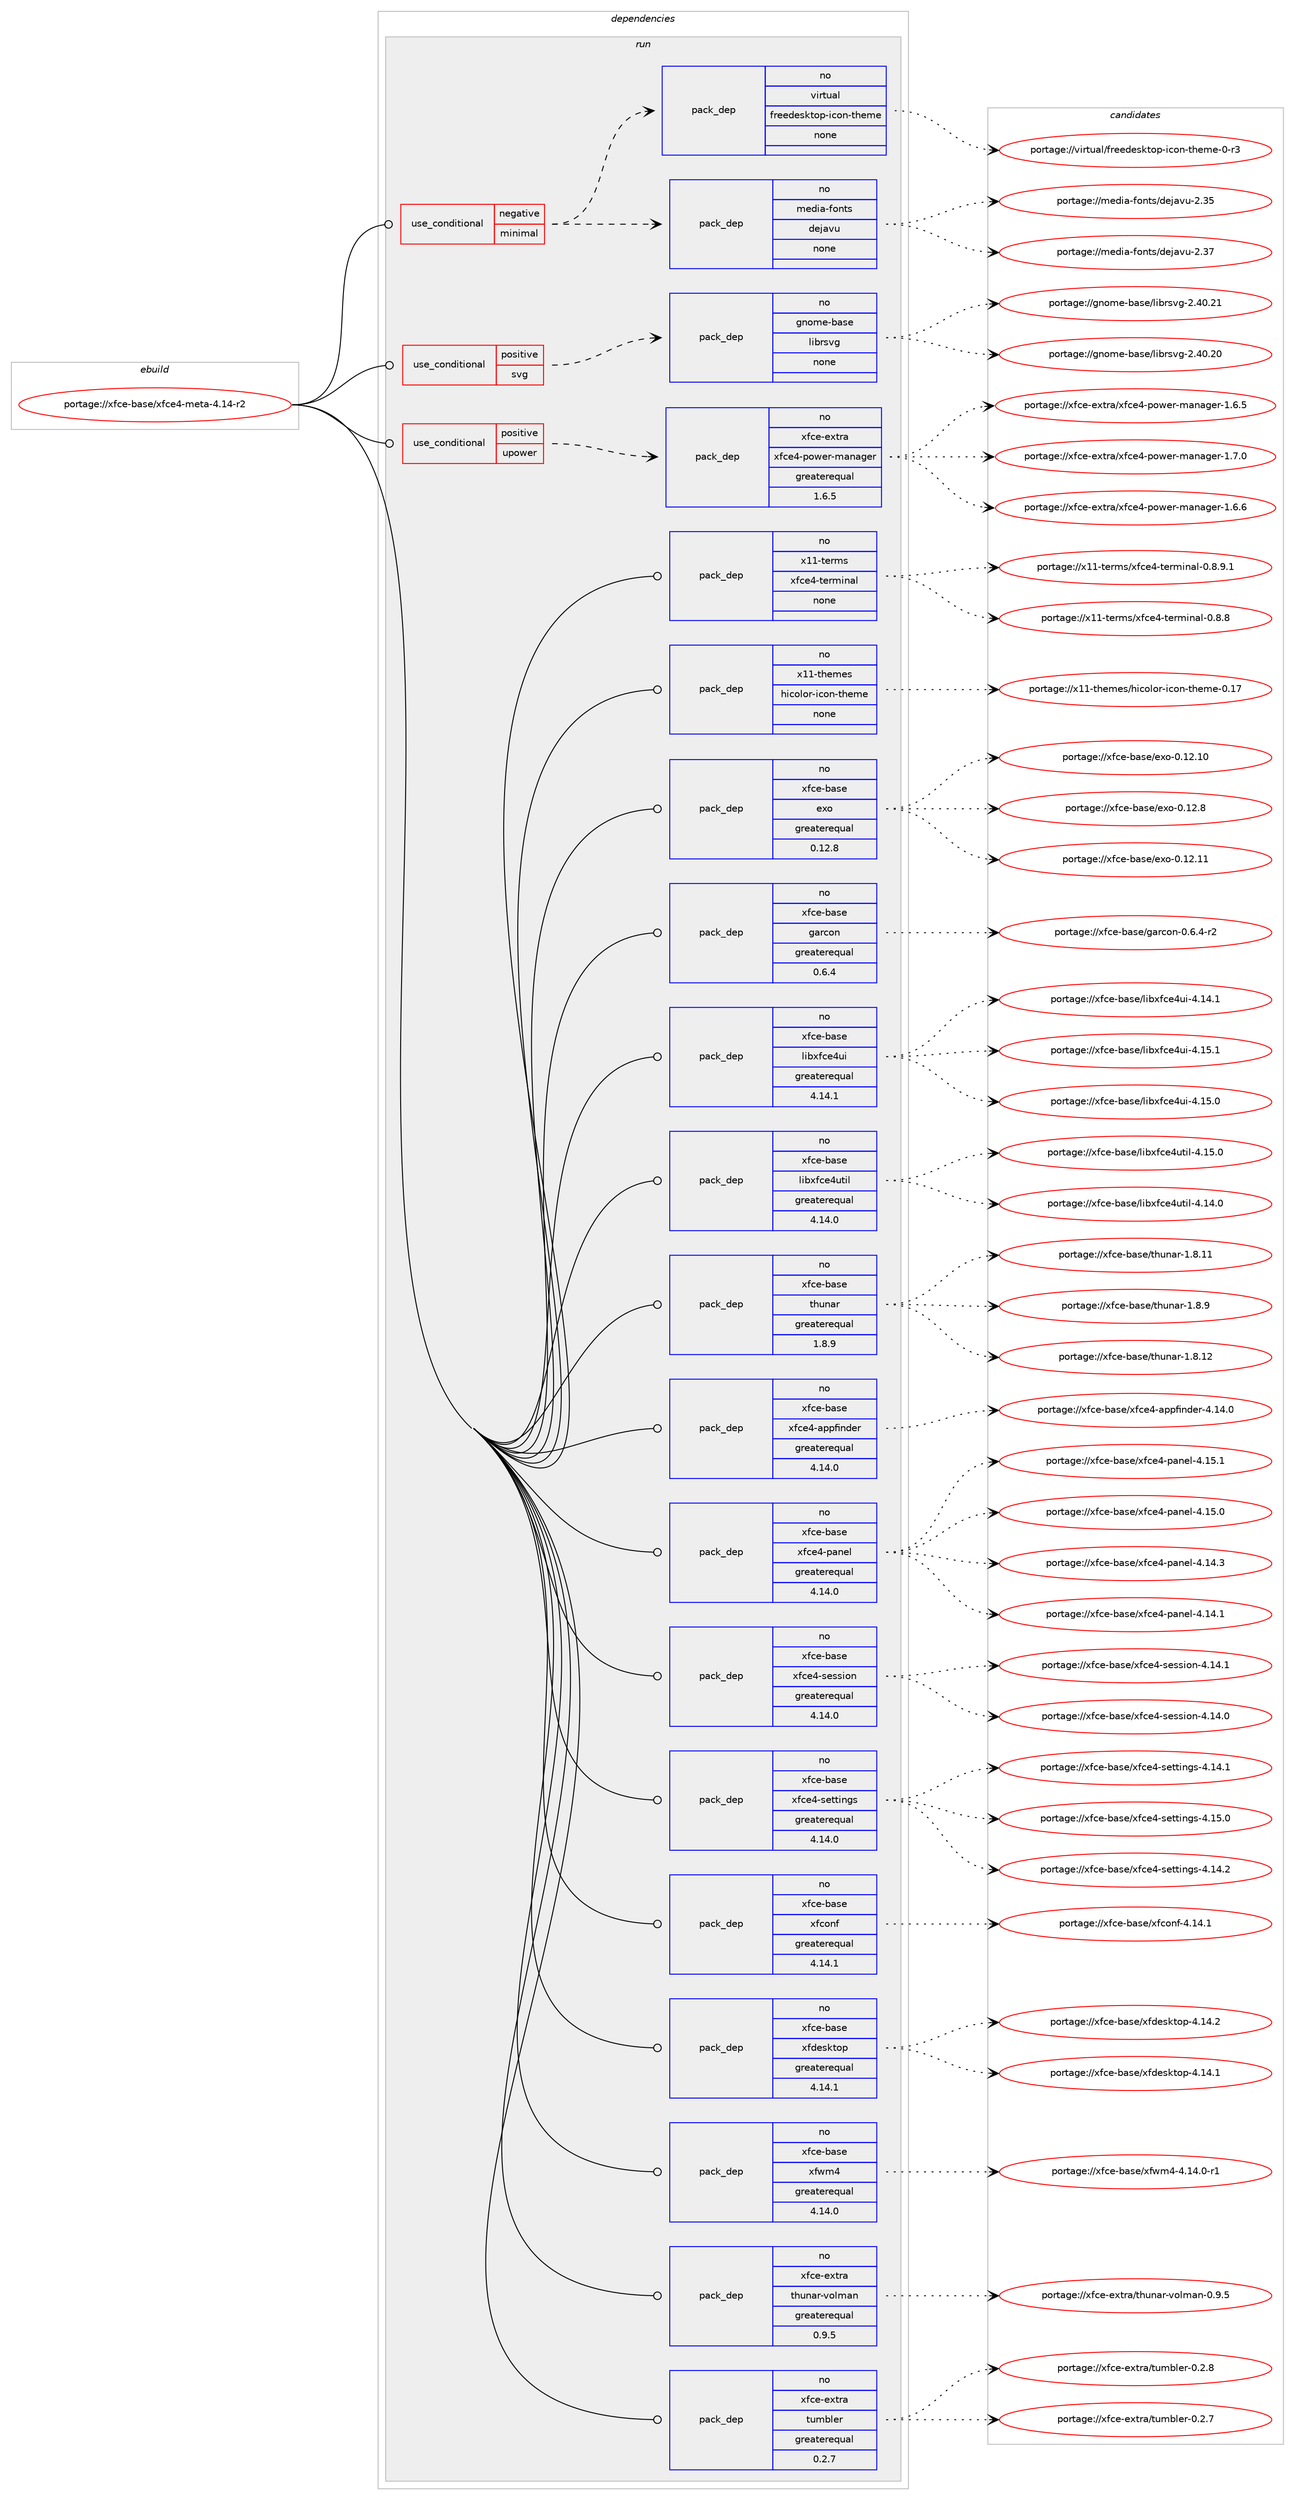 digraph prolog {

# *************
# Graph options
# *************

newrank=true;
concentrate=true;
compound=true;
graph [rankdir=LR,fontname=Helvetica,fontsize=10,ranksep=1.5];#, ranksep=2.5, nodesep=0.2];
edge  [arrowhead=vee];
node  [fontname=Helvetica,fontsize=10];

# **********
# The ebuild
# **********

subgraph cluster_leftcol {
color=gray;
rank=same;
label=<<i>ebuild</i>>;
id [label="portage://xfce-base/xfce4-meta-4.14-r2", color=red, width=4, href="../xfce-base/xfce4-meta-4.14-r2.svg"];
}

# ****************
# The dependencies
# ****************

subgraph cluster_midcol {
color=gray;
label=<<i>dependencies</i>>;
subgraph cluster_compile {
fillcolor="#eeeeee";
style=filled;
label=<<i>compile</i>>;
}
subgraph cluster_compileandrun {
fillcolor="#eeeeee";
style=filled;
label=<<i>compile and run</i>>;
}
subgraph cluster_run {
fillcolor="#eeeeee";
style=filled;
label=<<i>run</i>>;
subgraph cond133 {
dependency1183 [label=<<TABLE BORDER="0" CELLBORDER="1" CELLSPACING="0" CELLPADDING="4"><TR><TD ROWSPAN="3" CELLPADDING="10">use_conditional</TD></TR><TR><TD>negative</TD></TR><TR><TD>minimal</TD></TR></TABLE>>, shape=none, color=red];
subgraph pack1040 {
dependency1184 [label=<<TABLE BORDER="0" CELLBORDER="1" CELLSPACING="0" CELLPADDING="4" WIDTH="220"><TR><TD ROWSPAN="6" CELLPADDING="30">pack_dep</TD></TR><TR><TD WIDTH="110">no</TD></TR><TR><TD>media-fonts</TD></TR><TR><TD>dejavu</TD></TR><TR><TD>none</TD></TR><TR><TD></TD></TR></TABLE>>, shape=none, color=blue];
}
dependency1183:e -> dependency1184:w [weight=20,style="dashed",arrowhead="vee"];
subgraph pack1041 {
dependency1185 [label=<<TABLE BORDER="0" CELLBORDER="1" CELLSPACING="0" CELLPADDING="4" WIDTH="220"><TR><TD ROWSPAN="6" CELLPADDING="30">pack_dep</TD></TR><TR><TD WIDTH="110">no</TD></TR><TR><TD>virtual</TD></TR><TR><TD>freedesktop-icon-theme</TD></TR><TR><TD>none</TD></TR><TR><TD></TD></TR></TABLE>>, shape=none, color=blue];
}
dependency1183:e -> dependency1185:w [weight=20,style="dashed",arrowhead="vee"];
}
id:e -> dependency1183:w [weight=20,style="solid",arrowhead="odot"];
subgraph cond134 {
dependency1186 [label=<<TABLE BORDER="0" CELLBORDER="1" CELLSPACING="0" CELLPADDING="4"><TR><TD ROWSPAN="3" CELLPADDING="10">use_conditional</TD></TR><TR><TD>positive</TD></TR><TR><TD>svg</TD></TR></TABLE>>, shape=none, color=red];
subgraph pack1042 {
dependency1187 [label=<<TABLE BORDER="0" CELLBORDER="1" CELLSPACING="0" CELLPADDING="4" WIDTH="220"><TR><TD ROWSPAN="6" CELLPADDING="30">pack_dep</TD></TR><TR><TD WIDTH="110">no</TD></TR><TR><TD>gnome-base</TD></TR><TR><TD>librsvg</TD></TR><TR><TD>none</TD></TR><TR><TD></TD></TR></TABLE>>, shape=none, color=blue];
}
dependency1186:e -> dependency1187:w [weight=20,style="dashed",arrowhead="vee"];
}
id:e -> dependency1186:w [weight=20,style="solid",arrowhead="odot"];
subgraph cond135 {
dependency1188 [label=<<TABLE BORDER="0" CELLBORDER="1" CELLSPACING="0" CELLPADDING="4"><TR><TD ROWSPAN="3" CELLPADDING="10">use_conditional</TD></TR><TR><TD>positive</TD></TR><TR><TD>upower</TD></TR></TABLE>>, shape=none, color=red];
subgraph pack1043 {
dependency1189 [label=<<TABLE BORDER="0" CELLBORDER="1" CELLSPACING="0" CELLPADDING="4" WIDTH="220"><TR><TD ROWSPAN="6" CELLPADDING="30">pack_dep</TD></TR><TR><TD WIDTH="110">no</TD></TR><TR><TD>xfce-extra</TD></TR><TR><TD>xfce4-power-manager</TD></TR><TR><TD>greaterequal</TD></TR><TR><TD>1.6.5</TD></TR></TABLE>>, shape=none, color=blue];
}
dependency1188:e -> dependency1189:w [weight=20,style="dashed",arrowhead="vee"];
}
id:e -> dependency1188:w [weight=20,style="solid",arrowhead="odot"];
subgraph pack1044 {
dependency1190 [label=<<TABLE BORDER="0" CELLBORDER="1" CELLSPACING="0" CELLPADDING="4" WIDTH="220"><TR><TD ROWSPAN="6" CELLPADDING="30">pack_dep</TD></TR><TR><TD WIDTH="110">no</TD></TR><TR><TD>x11-terms</TD></TR><TR><TD>xfce4-terminal</TD></TR><TR><TD>none</TD></TR><TR><TD></TD></TR></TABLE>>, shape=none, color=blue];
}
id:e -> dependency1190:w [weight=20,style="solid",arrowhead="odot"];
subgraph pack1045 {
dependency1191 [label=<<TABLE BORDER="0" CELLBORDER="1" CELLSPACING="0" CELLPADDING="4" WIDTH="220"><TR><TD ROWSPAN="6" CELLPADDING="30">pack_dep</TD></TR><TR><TD WIDTH="110">no</TD></TR><TR><TD>x11-themes</TD></TR><TR><TD>hicolor-icon-theme</TD></TR><TR><TD>none</TD></TR><TR><TD></TD></TR></TABLE>>, shape=none, color=blue];
}
id:e -> dependency1191:w [weight=20,style="solid",arrowhead="odot"];
subgraph pack1046 {
dependency1192 [label=<<TABLE BORDER="0" CELLBORDER="1" CELLSPACING="0" CELLPADDING="4" WIDTH="220"><TR><TD ROWSPAN="6" CELLPADDING="30">pack_dep</TD></TR><TR><TD WIDTH="110">no</TD></TR><TR><TD>xfce-base</TD></TR><TR><TD>exo</TD></TR><TR><TD>greaterequal</TD></TR><TR><TD>0.12.8</TD></TR></TABLE>>, shape=none, color=blue];
}
id:e -> dependency1192:w [weight=20,style="solid",arrowhead="odot"];
subgraph pack1047 {
dependency1193 [label=<<TABLE BORDER="0" CELLBORDER="1" CELLSPACING="0" CELLPADDING="4" WIDTH="220"><TR><TD ROWSPAN="6" CELLPADDING="30">pack_dep</TD></TR><TR><TD WIDTH="110">no</TD></TR><TR><TD>xfce-base</TD></TR><TR><TD>garcon</TD></TR><TR><TD>greaterequal</TD></TR><TR><TD>0.6.4</TD></TR></TABLE>>, shape=none, color=blue];
}
id:e -> dependency1193:w [weight=20,style="solid",arrowhead="odot"];
subgraph pack1048 {
dependency1194 [label=<<TABLE BORDER="0" CELLBORDER="1" CELLSPACING="0" CELLPADDING="4" WIDTH="220"><TR><TD ROWSPAN="6" CELLPADDING="30">pack_dep</TD></TR><TR><TD WIDTH="110">no</TD></TR><TR><TD>xfce-base</TD></TR><TR><TD>libxfce4ui</TD></TR><TR><TD>greaterequal</TD></TR><TR><TD>4.14.1</TD></TR></TABLE>>, shape=none, color=blue];
}
id:e -> dependency1194:w [weight=20,style="solid",arrowhead="odot"];
subgraph pack1049 {
dependency1195 [label=<<TABLE BORDER="0" CELLBORDER="1" CELLSPACING="0" CELLPADDING="4" WIDTH="220"><TR><TD ROWSPAN="6" CELLPADDING="30">pack_dep</TD></TR><TR><TD WIDTH="110">no</TD></TR><TR><TD>xfce-base</TD></TR><TR><TD>libxfce4util</TD></TR><TR><TD>greaterequal</TD></TR><TR><TD>4.14.0</TD></TR></TABLE>>, shape=none, color=blue];
}
id:e -> dependency1195:w [weight=20,style="solid",arrowhead="odot"];
subgraph pack1050 {
dependency1196 [label=<<TABLE BORDER="0" CELLBORDER="1" CELLSPACING="0" CELLPADDING="4" WIDTH="220"><TR><TD ROWSPAN="6" CELLPADDING="30">pack_dep</TD></TR><TR><TD WIDTH="110">no</TD></TR><TR><TD>xfce-base</TD></TR><TR><TD>thunar</TD></TR><TR><TD>greaterequal</TD></TR><TR><TD>1.8.9</TD></TR></TABLE>>, shape=none, color=blue];
}
id:e -> dependency1196:w [weight=20,style="solid",arrowhead="odot"];
subgraph pack1051 {
dependency1197 [label=<<TABLE BORDER="0" CELLBORDER="1" CELLSPACING="0" CELLPADDING="4" WIDTH="220"><TR><TD ROWSPAN="6" CELLPADDING="30">pack_dep</TD></TR><TR><TD WIDTH="110">no</TD></TR><TR><TD>xfce-base</TD></TR><TR><TD>xfce4-appfinder</TD></TR><TR><TD>greaterequal</TD></TR><TR><TD>4.14.0</TD></TR></TABLE>>, shape=none, color=blue];
}
id:e -> dependency1197:w [weight=20,style="solid",arrowhead="odot"];
subgraph pack1052 {
dependency1198 [label=<<TABLE BORDER="0" CELLBORDER="1" CELLSPACING="0" CELLPADDING="4" WIDTH="220"><TR><TD ROWSPAN="6" CELLPADDING="30">pack_dep</TD></TR><TR><TD WIDTH="110">no</TD></TR><TR><TD>xfce-base</TD></TR><TR><TD>xfce4-panel</TD></TR><TR><TD>greaterequal</TD></TR><TR><TD>4.14.0</TD></TR></TABLE>>, shape=none, color=blue];
}
id:e -> dependency1198:w [weight=20,style="solid",arrowhead="odot"];
subgraph pack1053 {
dependency1199 [label=<<TABLE BORDER="0" CELLBORDER="1" CELLSPACING="0" CELLPADDING="4" WIDTH="220"><TR><TD ROWSPAN="6" CELLPADDING="30">pack_dep</TD></TR><TR><TD WIDTH="110">no</TD></TR><TR><TD>xfce-base</TD></TR><TR><TD>xfce4-session</TD></TR><TR><TD>greaterequal</TD></TR><TR><TD>4.14.0</TD></TR></TABLE>>, shape=none, color=blue];
}
id:e -> dependency1199:w [weight=20,style="solid",arrowhead="odot"];
subgraph pack1054 {
dependency1200 [label=<<TABLE BORDER="0" CELLBORDER="1" CELLSPACING="0" CELLPADDING="4" WIDTH="220"><TR><TD ROWSPAN="6" CELLPADDING="30">pack_dep</TD></TR><TR><TD WIDTH="110">no</TD></TR><TR><TD>xfce-base</TD></TR><TR><TD>xfce4-settings</TD></TR><TR><TD>greaterequal</TD></TR><TR><TD>4.14.0</TD></TR></TABLE>>, shape=none, color=blue];
}
id:e -> dependency1200:w [weight=20,style="solid",arrowhead="odot"];
subgraph pack1055 {
dependency1201 [label=<<TABLE BORDER="0" CELLBORDER="1" CELLSPACING="0" CELLPADDING="4" WIDTH="220"><TR><TD ROWSPAN="6" CELLPADDING="30">pack_dep</TD></TR><TR><TD WIDTH="110">no</TD></TR><TR><TD>xfce-base</TD></TR><TR><TD>xfconf</TD></TR><TR><TD>greaterequal</TD></TR><TR><TD>4.14.1</TD></TR></TABLE>>, shape=none, color=blue];
}
id:e -> dependency1201:w [weight=20,style="solid",arrowhead="odot"];
subgraph pack1056 {
dependency1202 [label=<<TABLE BORDER="0" CELLBORDER="1" CELLSPACING="0" CELLPADDING="4" WIDTH="220"><TR><TD ROWSPAN="6" CELLPADDING="30">pack_dep</TD></TR><TR><TD WIDTH="110">no</TD></TR><TR><TD>xfce-base</TD></TR><TR><TD>xfdesktop</TD></TR><TR><TD>greaterequal</TD></TR><TR><TD>4.14.1</TD></TR></TABLE>>, shape=none, color=blue];
}
id:e -> dependency1202:w [weight=20,style="solid",arrowhead="odot"];
subgraph pack1057 {
dependency1203 [label=<<TABLE BORDER="0" CELLBORDER="1" CELLSPACING="0" CELLPADDING="4" WIDTH="220"><TR><TD ROWSPAN="6" CELLPADDING="30">pack_dep</TD></TR><TR><TD WIDTH="110">no</TD></TR><TR><TD>xfce-base</TD></TR><TR><TD>xfwm4</TD></TR><TR><TD>greaterequal</TD></TR><TR><TD>4.14.0</TD></TR></TABLE>>, shape=none, color=blue];
}
id:e -> dependency1203:w [weight=20,style="solid",arrowhead="odot"];
subgraph pack1058 {
dependency1204 [label=<<TABLE BORDER="0" CELLBORDER="1" CELLSPACING="0" CELLPADDING="4" WIDTH="220"><TR><TD ROWSPAN="6" CELLPADDING="30">pack_dep</TD></TR><TR><TD WIDTH="110">no</TD></TR><TR><TD>xfce-extra</TD></TR><TR><TD>thunar-volman</TD></TR><TR><TD>greaterequal</TD></TR><TR><TD>0.9.5</TD></TR></TABLE>>, shape=none, color=blue];
}
id:e -> dependency1204:w [weight=20,style="solid",arrowhead="odot"];
subgraph pack1059 {
dependency1205 [label=<<TABLE BORDER="0" CELLBORDER="1" CELLSPACING="0" CELLPADDING="4" WIDTH="220"><TR><TD ROWSPAN="6" CELLPADDING="30">pack_dep</TD></TR><TR><TD WIDTH="110">no</TD></TR><TR><TD>xfce-extra</TD></TR><TR><TD>tumbler</TD></TR><TR><TD>greaterequal</TD></TR><TR><TD>0.2.7</TD></TR></TABLE>>, shape=none, color=blue];
}
id:e -> dependency1205:w [weight=20,style="solid",arrowhead="odot"];
}
}

# **************
# The candidates
# **************

subgraph cluster_choices {
rank=same;
color=gray;
label=<<i>candidates</i>>;

subgraph choice1040 {
color=black;
nodesep=1;
choice109101100105974510211111011611547100101106971181174550465155 [label="portage://media-fonts/dejavu-2.37", color=red, width=4,href="../media-fonts/dejavu-2.37.svg"];
choice109101100105974510211111011611547100101106971181174550465153 [label="portage://media-fonts/dejavu-2.35", color=red, width=4,href="../media-fonts/dejavu-2.35.svg"];
dependency1184:e -> choice109101100105974510211111011611547100101106971181174550465155:w [style=dotted,weight="100"];
dependency1184:e -> choice109101100105974510211111011611547100101106971181174550465153:w [style=dotted,weight="100"];
}
subgraph choice1041 {
color=black;
nodesep=1;
choice118105114116117971084710211410110110010111510711611111245105991111104511610410110910145484511451 [label="portage://virtual/freedesktop-icon-theme-0-r3", color=red, width=4,href="../virtual/freedesktop-icon-theme-0-r3.svg"];
dependency1185:e -> choice118105114116117971084710211410110110010111510711611111245105991111104511610410110910145484511451:w [style=dotted,weight="100"];
}
subgraph choice1042 {
color=black;
nodesep=1;
choice10311011110910145989711510147108105981141151181034550465248465049 [label="portage://gnome-base/librsvg-2.40.21", color=red, width=4,href="../gnome-base/librsvg-2.40.21.svg"];
choice10311011110910145989711510147108105981141151181034550465248465048 [label="portage://gnome-base/librsvg-2.40.20", color=red, width=4,href="../gnome-base/librsvg-2.40.20.svg"];
dependency1187:e -> choice10311011110910145989711510147108105981141151181034550465248465049:w [style=dotted,weight="100"];
dependency1187:e -> choice10311011110910145989711510147108105981141151181034550465248465048:w [style=dotted,weight="100"];
}
subgraph choice1043 {
color=black;
nodesep=1;
choice12010299101451011201161149747120102991015245112111119101114451099711097103101114454946554648 [label="portage://xfce-extra/xfce4-power-manager-1.7.0", color=red, width=4,href="../xfce-extra/xfce4-power-manager-1.7.0.svg"];
choice12010299101451011201161149747120102991015245112111119101114451099711097103101114454946544654 [label="portage://xfce-extra/xfce4-power-manager-1.6.6", color=red, width=4,href="../xfce-extra/xfce4-power-manager-1.6.6.svg"];
choice12010299101451011201161149747120102991015245112111119101114451099711097103101114454946544653 [label="portage://xfce-extra/xfce4-power-manager-1.6.5", color=red, width=4,href="../xfce-extra/xfce4-power-manager-1.6.5.svg"];
dependency1189:e -> choice12010299101451011201161149747120102991015245112111119101114451099711097103101114454946554648:w [style=dotted,weight="100"];
dependency1189:e -> choice12010299101451011201161149747120102991015245112111119101114451099711097103101114454946544654:w [style=dotted,weight="100"];
dependency1189:e -> choice12010299101451011201161149747120102991015245112111119101114451099711097103101114454946544653:w [style=dotted,weight="100"];
}
subgraph choice1044 {
color=black;
nodesep=1;
choice12049494511610111410911547120102991015245116101114109105110971084548465646574649 [label="portage://x11-terms/xfce4-terminal-0.8.9.1", color=red, width=4,href="../x11-terms/xfce4-terminal-0.8.9.1.svg"];
choice1204949451161011141091154712010299101524511610111410910511097108454846564656 [label="portage://x11-terms/xfce4-terminal-0.8.8", color=red, width=4,href="../x11-terms/xfce4-terminal-0.8.8.svg"];
dependency1190:e -> choice12049494511610111410911547120102991015245116101114109105110971084548465646574649:w [style=dotted,weight="100"];
dependency1190:e -> choice1204949451161011141091154712010299101524511610111410910511097108454846564656:w [style=dotted,weight="100"];
}
subgraph choice1045 {
color=black;
nodesep=1;
choice12049494511610410110910111547104105991111081111144510599111110451161041011091014548464955 [label="portage://x11-themes/hicolor-icon-theme-0.17", color=red, width=4,href="../x11-themes/hicolor-icon-theme-0.17.svg"];
dependency1191:e -> choice12049494511610410110910111547104105991111081111144510599111110451161041011091014548464955:w [style=dotted,weight="100"];
}
subgraph choice1046 {
color=black;
nodesep=1;
choice120102991014598971151014710112011145484649504656 [label="portage://xfce-base/exo-0.12.8", color=red, width=4,href="../xfce-base/exo-0.12.8.svg"];
choice12010299101459897115101471011201114548464950464949 [label="portage://xfce-base/exo-0.12.11", color=red, width=4,href="../xfce-base/exo-0.12.11.svg"];
choice12010299101459897115101471011201114548464950464948 [label="portage://xfce-base/exo-0.12.10", color=red, width=4,href="../xfce-base/exo-0.12.10.svg"];
dependency1192:e -> choice120102991014598971151014710112011145484649504656:w [style=dotted,weight="100"];
dependency1192:e -> choice12010299101459897115101471011201114548464950464949:w [style=dotted,weight="100"];
dependency1192:e -> choice12010299101459897115101471011201114548464950464948:w [style=dotted,weight="100"];
}
subgraph choice1047 {
color=black;
nodesep=1;
choice120102991014598971151014710397114991111104548465446524511450 [label="portage://xfce-base/garcon-0.6.4-r2", color=red, width=4,href="../xfce-base/garcon-0.6.4-r2.svg"];
dependency1193:e -> choice120102991014598971151014710397114991111104548465446524511450:w [style=dotted,weight="100"];
}
subgraph choice1048 {
color=black;
nodesep=1;
choice120102991014598971151014710810598120102991015211710545524649534649 [label="portage://xfce-base/libxfce4ui-4.15.1", color=red, width=4,href="../xfce-base/libxfce4ui-4.15.1.svg"];
choice120102991014598971151014710810598120102991015211710545524649534648 [label="portage://xfce-base/libxfce4ui-4.15.0", color=red, width=4,href="../xfce-base/libxfce4ui-4.15.0.svg"];
choice120102991014598971151014710810598120102991015211710545524649524649 [label="portage://xfce-base/libxfce4ui-4.14.1", color=red, width=4,href="../xfce-base/libxfce4ui-4.14.1.svg"];
dependency1194:e -> choice120102991014598971151014710810598120102991015211710545524649534649:w [style=dotted,weight="100"];
dependency1194:e -> choice120102991014598971151014710810598120102991015211710545524649534648:w [style=dotted,weight="100"];
dependency1194:e -> choice120102991014598971151014710810598120102991015211710545524649524649:w [style=dotted,weight="100"];
}
subgraph choice1049 {
color=black;
nodesep=1;
choice120102991014598971151014710810598120102991015211711610510845524649534648 [label="portage://xfce-base/libxfce4util-4.15.0", color=red, width=4,href="../xfce-base/libxfce4util-4.15.0.svg"];
choice120102991014598971151014710810598120102991015211711610510845524649524648 [label="portage://xfce-base/libxfce4util-4.14.0", color=red, width=4,href="../xfce-base/libxfce4util-4.14.0.svg"];
dependency1195:e -> choice120102991014598971151014710810598120102991015211711610510845524649534648:w [style=dotted,weight="100"];
dependency1195:e -> choice120102991014598971151014710810598120102991015211711610510845524649524648:w [style=dotted,weight="100"];
}
subgraph choice1050 {
color=black;
nodesep=1;
choice120102991014598971151014711610411711097114454946564657 [label="portage://xfce-base/thunar-1.8.9", color=red, width=4,href="../xfce-base/thunar-1.8.9.svg"];
choice12010299101459897115101471161041171109711445494656464950 [label="portage://xfce-base/thunar-1.8.12", color=red, width=4,href="../xfce-base/thunar-1.8.12.svg"];
choice12010299101459897115101471161041171109711445494656464949 [label="portage://xfce-base/thunar-1.8.11", color=red, width=4,href="../xfce-base/thunar-1.8.11.svg"];
dependency1196:e -> choice120102991014598971151014711610411711097114454946564657:w [style=dotted,weight="100"];
dependency1196:e -> choice12010299101459897115101471161041171109711445494656464950:w [style=dotted,weight="100"];
dependency1196:e -> choice12010299101459897115101471161041171109711445494656464949:w [style=dotted,weight="100"];
}
subgraph choice1051 {
color=black;
nodesep=1;
choice12010299101459897115101471201029910152459711211210210511010010111445524649524648 [label="portage://xfce-base/xfce4-appfinder-4.14.0", color=red, width=4,href="../xfce-base/xfce4-appfinder-4.14.0.svg"];
dependency1197:e -> choice12010299101459897115101471201029910152459711211210210511010010111445524649524648:w [style=dotted,weight="100"];
}
subgraph choice1052 {
color=black;
nodesep=1;
choice12010299101459897115101471201029910152451129711010110845524649534649 [label="portage://xfce-base/xfce4-panel-4.15.1", color=red, width=4,href="../xfce-base/xfce4-panel-4.15.1.svg"];
choice12010299101459897115101471201029910152451129711010110845524649534648 [label="portage://xfce-base/xfce4-panel-4.15.0", color=red, width=4,href="../xfce-base/xfce4-panel-4.15.0.svg"];
choice12010299101459897115101471201029910152451129711010110845524649524651 [label="portage://xfce-base/xfce4-panel-4.14.3", color=red, width=4,href="../xfce-base/xfce4-panel-4.14.3.svg"];
choice12010299101459897115101471201029910152451129711010110845524649524649 [label="portage://xfce-base/xfce4-panel-4.14.1", color=red, width=4,href="../xfce-base/xfce4-panel-4.14.1.svg"];
dependency1198:e -> choice12010299101459897115101471201029910152451129711010110845524649534649:w [style=dotted,weight="100"];
dependency1198:e -> choice12010299101459897115101471201029910152451129711010110845524649534648:w [style=dotted,weight="100"];
dependency1198:e -> choice12010299101459897115101471201029910152451129711010110845524649524651:w [style=dotted,weight="100"];
dependency1198:e -> choice12010299101459897115101471201029910152451129711010110845524649524649:w [style=dotted,weight="100"];
}
subgraph choice1053 {
color=black;
nodesep=1;
choice120102991014598971151014712010299101524511510111511510511111045524649524649 [label="portage://xfce-base/xfce4-session-4.14.1", color=red, width=4,href="../xfce-base/xfce4-session-4.14.1.svg"];
choice120102991014598971151014712010299101524511510111511510511111045524649524648 [label="portage://xfce-base/xfce4-session-4.14.0", color=red, width=4,href="../xfce-base/xfce4-session-4.14.0.svg"];
dependency1199:e -> choice120102991014598971151014712010299101524511510111511510511111045524649524649:w [style=dotted,weight="100"];
dependency1199:e -> choice120102991014598971151014712010299101524511510111511510511111045524649524648:w [style=dotted,weight="100"];
}
subgraph choice1054 {
color=black;
nodesep=1;
choice120102991014598971151014712010299101524511510111611610511010311545524649534648 [label="portage://xfce-base/xfce4-settings-4.15.0", color=red, width=4,href="../xfce-base/xfce4-settings-4.15.0.svg"];
choice120102991014598971151014712010299101524511510111611610511010311545524649524650 [label="portage://xfce-base/xfce4-settings-4.14.2", color=red, width=4,href="../xfce-base/xfce4-settings-4.14.2.svg"];
choice120102991014598971151014712010299101524511510111611610511010311545524649524649 [label="portage://xfce-base/xfce4-settings-4.14.1", color=red, width=4,href="../xfce-base/xfce4-settings-4.14.1.svg"];
dependency1200:e -> choice120102991014598971151014712010299101524511510111611610511010311545524649534648:w [style=dotted,weight="100"];
dependency1200:e -> choice120102991014598971151014712010299101524511510111611610511010311545524649524650:w [style=dotted,weight="100"];
dependency1200:e -> choice120102991014598971151014712010299101524511510111611610511010311545524649524649:w [style=dotted,weight="100"];
}
subgraph choice1055 {
color=black;
nodesep=1;
choice12010299101459897115101471201029911111010245524649524649 [label="portage://xfce-base/xfconf-4.14.1", color=red, width=4,href="../xfce-base/xfconf-4.14.1.svg"];
dependency1201:e -> choice12010299101459897115101471201029911111010245524649524649:w [style=dotted,weight="100"];
}
subgraph choice1056 {
color=black;
nodesep=1;
choice120102991014598971151014712010210010111510711611111245524649524650 [label="portage://xfce-base/xfdesktop-4.14.2", color=red, width=4,href="../xfce-base/xfdesktop-4.14.2.svg"];
choice120102991014598971151014712010210010111510711611111245524649524649 [label="portage://xfce-base/xfdesktop-4.14.1", color=red, width=4,href="../xfce-base/xfdesktop-4.14.1.svg"];
dependency1202:e -> choice120102991014598971151014712010210010111510711611111245524649524650:w [style=dotted,weight="100"];
dependency1202:e -> choice120102991014598971151014712010210010111510711611111245524649524649:w [style=dotted,weight="100"];
}
subgraph choice1057 {
color=black;
nodesep=1;
choice120102991014598971151014712010211910952455246495246484511449 [label="portage://xfce-base/xfwm4-4.14.0-r1", color=red, width=4,href="../xfce-base/xfwm4-4.14.0-r1.svg"];
dependency1203:e -> choice120102991014598971151014712010211910952455246495246484511449:w [style=dotted,weight="100"];
}
subgraph choice1058 {
color=black;
nodesep=1;
choice12010299101451011201161149747116104117110971144511811110810997110454846574653 [label="portage://xfce-extra/thunar-volman-0.9.5", color=red, width=4,href="../xfce-extra/thunar-volman-0.9.5.svg"];
dependency1204:e -> choice12010299101451011201161149747116104117110971144511811110810997110454846574653:w [style=dotted,weight="100"];
}
subgraph choice1059 {
color=black;
nodesep=1;
choice1201029910145101120116114974711611710998108101114454846504656 [label="portage://xfce-extra/tumbler-0.2.8", color=red, width=4,href="../xfce-extra/tumbler-0.2.8.svg"];
choice1201029910145101120116114974711611710998108101114454846504655 [label="portage://xfce-extra/tumbler-0.2.7", color=red, width=4,href="../xfce-extra/tumbler-0.2.7.svg"];
dependency1205:e -> choice1201029910145101120116114974711611710998108101114454846504656:w [style=dotted,weight="100"];
dependency1205:e -> choice1201029910145101120116114974711611710998108101114454846504655:w [style=dotted,weight="100"];
}
}

}
